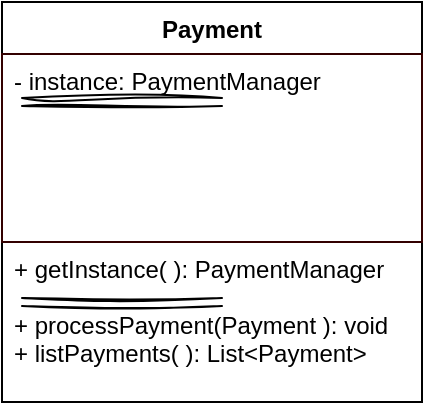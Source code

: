 <mxfile>
    <diagram id="1uBwFz8HJ64KYL6X2b4P" name="Page-1">
        <mxGraphModel dx="1039" dy="486" grid="1" gridSize="10" guides="1" tooltips="1" connect="1" arrows="1" fold="1" page="1" pageScale="1" pageWidth="827" pageHeight="1169" math="0" shadow="0">
            <root>
                <mxCell id="0"/>
                <mxCell id="1" parent="0"/>
                <mxCell id="2" value="Payment" style="swimlane;fontStyle=1;align=center;verticalAlign=top;childLayout=stackLayout;horizontal=1;startSize=26;horizontalStack=0;resizeParent=1;resizeParentMax=0;resizeLast=0;collapsible=1;marginBottom=0;" vertex="1" parent="1">
                    <mxGeometry x="361" y="300" width="210" height="200" as="geometry"/>
                </mxCell>
                <mxCell id="15" value="" style="shape=link;html=1;rounded=1;sketch=1;hachureGap=4;jiggle=2;curveFitting=1;fontFamily=Architects Daughter;fontSource=https%3A%2F%2Ffonts.googleapis.com%2Fcss%3Ffamily%3DArchitects%2BDaughter;fontSize=16;" edge="1" parent="2">
                    <mxGeometry width="100" relative="1" as="geometry">
                        <mxPoint x="10" y="50" as="sourcePoint"/>
                        <mxPoint x="110" y="50" as="targetPoint"/>
                    </mxGeometry>
                </mxCell>
                <mxCell id="3" value="- instance: PaymentManager&#10;&#10;&#10;&#10;&#10;" style="text;strokeColor=#330000;fillColor=none;align=left;verticalAlign=top;spacingLeft=4;spacingRight=4;overflow=hidden;rotatable=0;points=[[0,0.5],[1,0.5]];portConstraint=eastwest;" vertex="1" parent="2">
                    <mxGeometry y="26" width="210" height="94" as="geometry"/>
                </mxCell>
                <mxCell id="16" value="" style="shape=link;html=1;rounded=1;sketch=1;hachureGap=4;jiggle=2;curveFitting=1;fontFamily=Architects Daughter;fontSource=https%3A%2F%2Ffonts.googleapis.com%2Fcss%3Ffamily%3DArchitects%2BDaughter;fontSize=16;" edge="1" parent="2">
                    <mxGeometry width="100" relative="1" as="geometry">
                        <mxPoint x="10" y="150" as="sourcePoint"/>
                        <mxPoint x="110" y="150" as="targetPoint"/>
                    </mxGeometry>
                </mxCell>
                <mxCell id="5" value="+ getInstance( ): PaymentManager&#10;&#10;+ processPayment(Payment ): void&#10;+ listPayments( ): List&lt;Payment&gt; " style="text;strokeColor=none;fillColor=none;align=left;verticalAlign=top;spacingLeft=4;spacingRight=4;overflow=hidden;rotatable=0;points=[[0,0.5],[1,0.5]];portConstraint=eastwest;" vertex="1" parent="2">
                    <mxGeometry y="120" width="210" height="80" as="geometry"/>
                </mxCell>
            </root>
        </mxGraphModel>
    </diagram>
</mxfile>